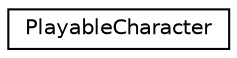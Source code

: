digraph "Graphical Class Hierarchy"
{
 // LATEX_PDF_SIZE
  edge [fontname="Helvetica",fontsize="10",labelfontname="Helvetica",labelfontsize="10"];
  node [fontname="Helvetica",fontsize="10",shape=record];
  rankdir="LR";
  Node0 [label="PlayableCharacter",height=0.2,width=0.4,color="black", fillcolor="white", style="filled",URL="$classPlayableCharacter.html",tooltip="Classe responsavel pelo personagem do jogador."];
}
